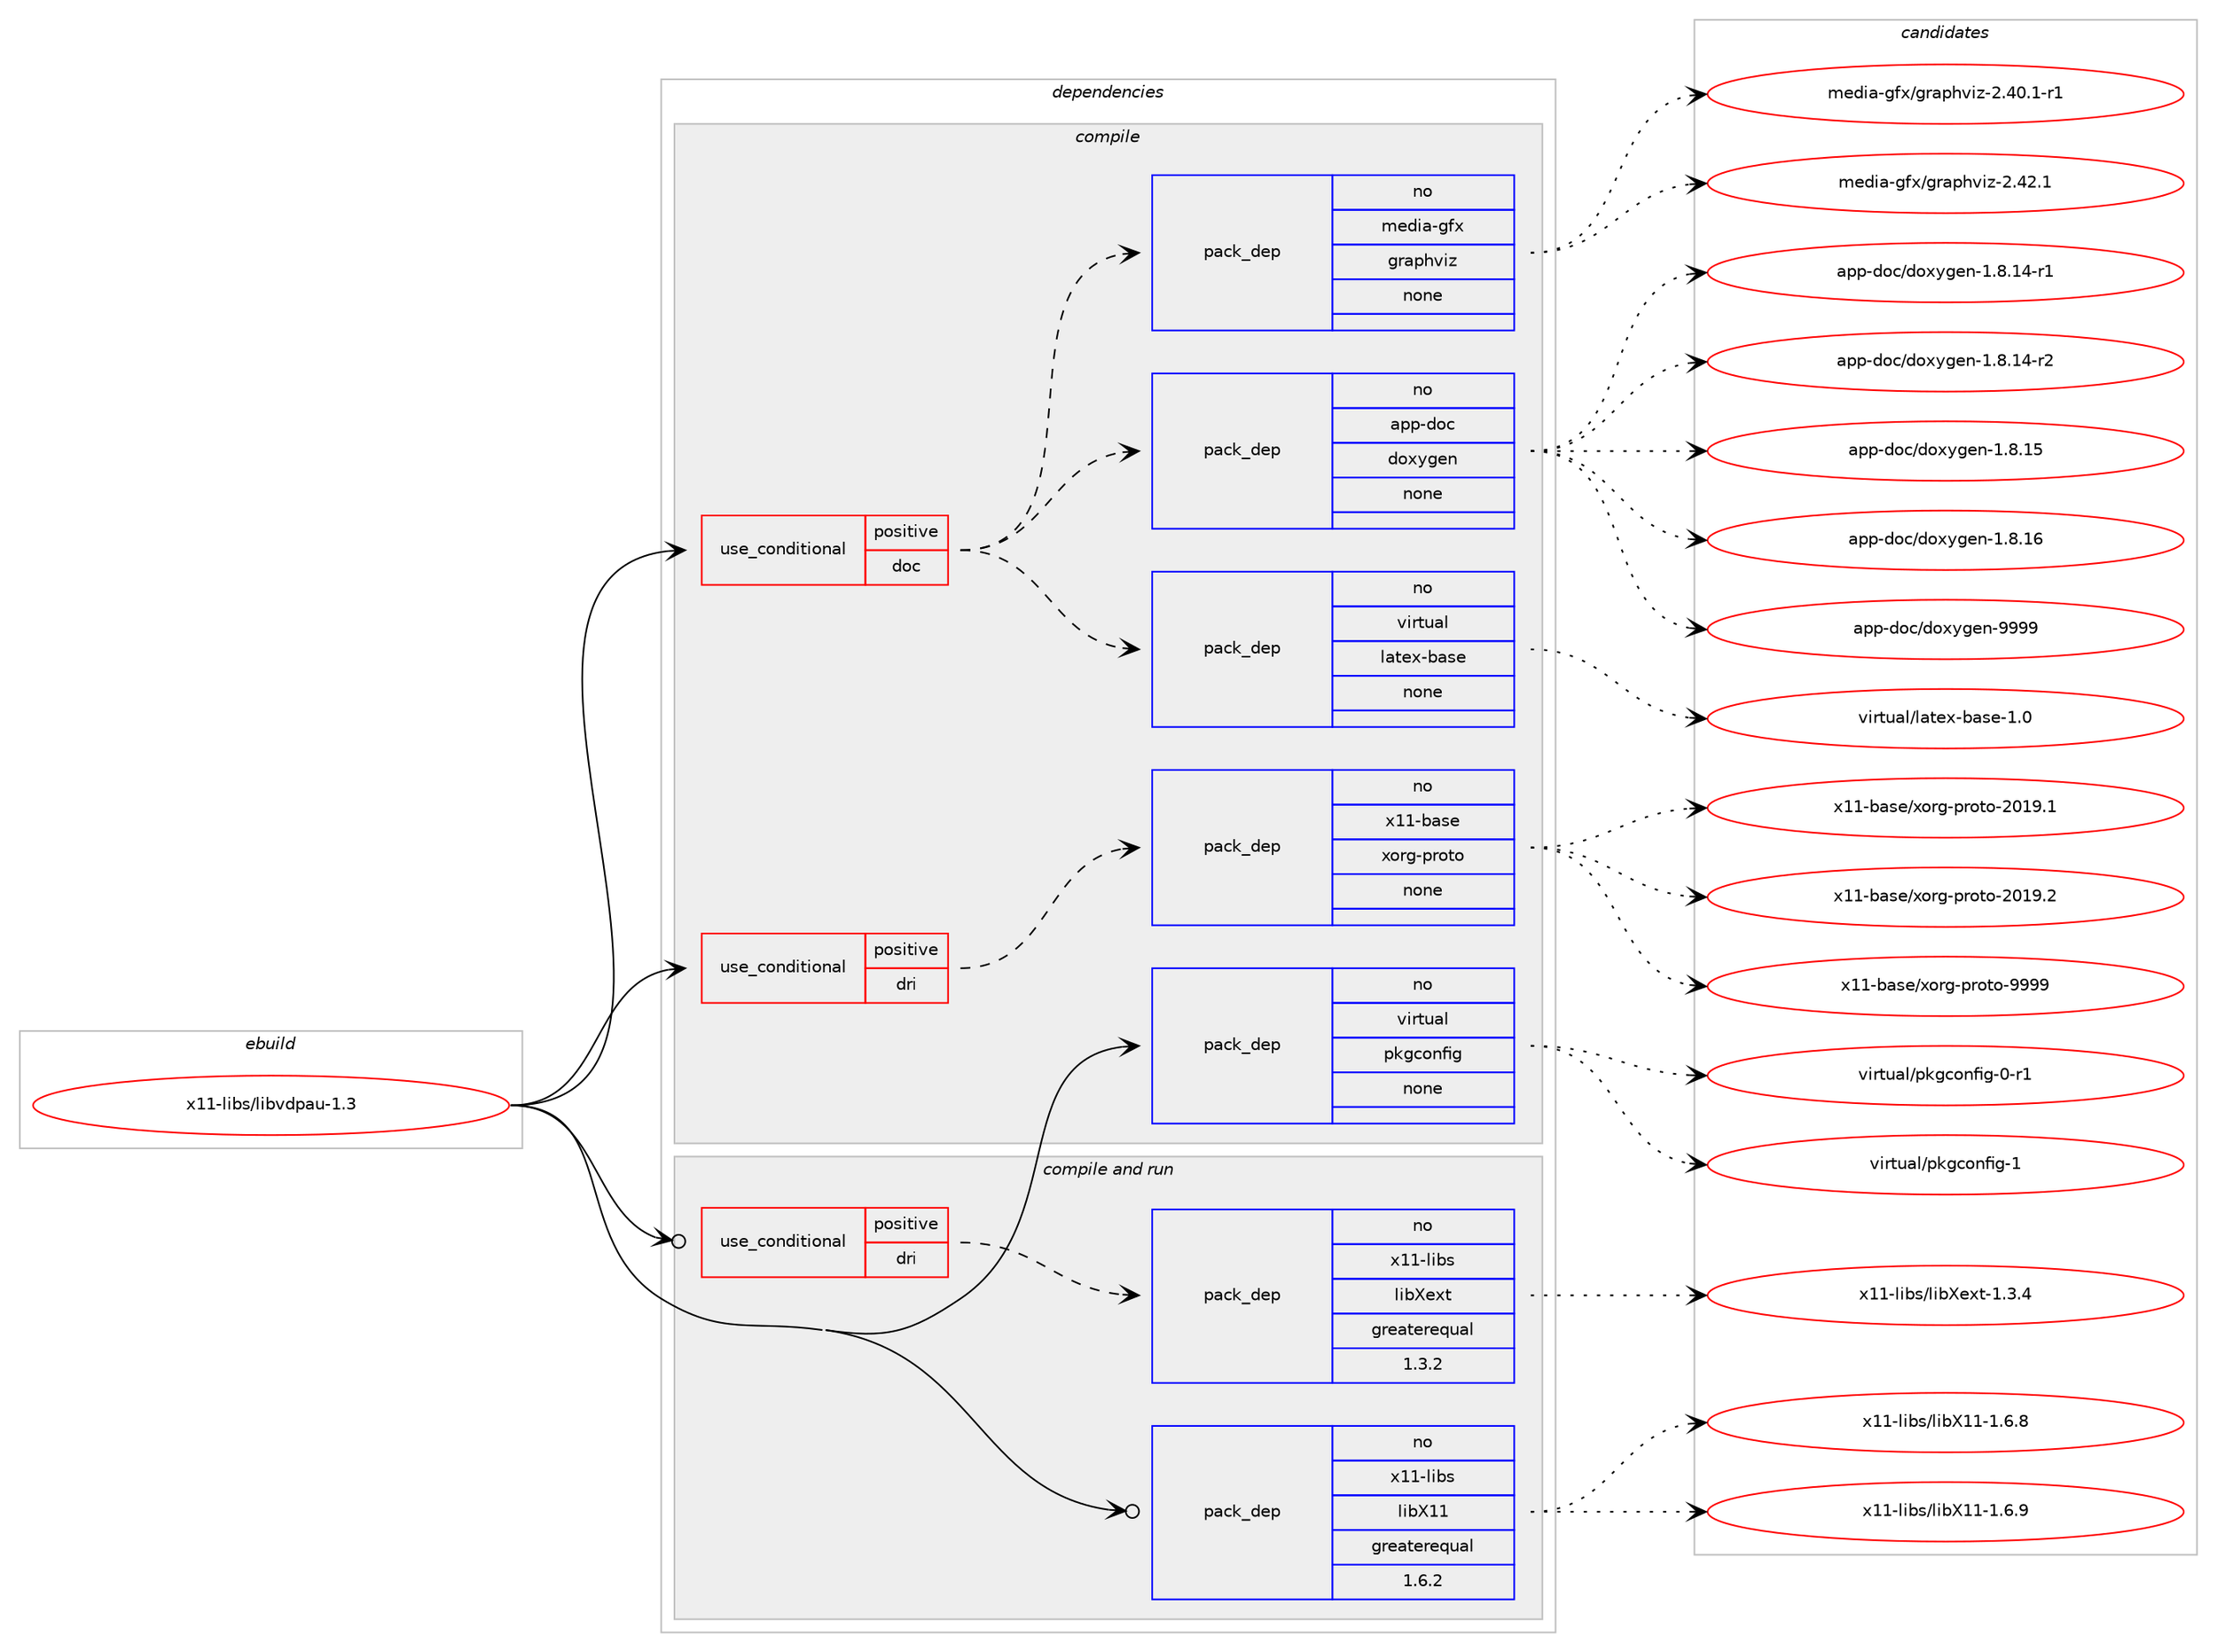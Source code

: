 digraph prolog {

# *************
# Graph options
# *************

newrank=true;
concentrate=true;
compound=true;
graph [rankdir=LR,fontname=Helvetica,fontsize=10,ranksep=1.5];#, ranksep=2.5, nodesep=0.2];
edge  [arrowhead=vee];
node  [fontname=Helvetica,fontsize=10];

# **********
# The ebuild
# **********

subgraph cluster_leftcol {
color=gray;
rank=same;
label=<<i>ebuild</i>>;
id [label="x11-libs/libvdpau-1.3", color=red, width=4, href="../x11-libs/libvdpau-1.3.svg"];
}

# ****************
# The dependencies
# ****************

subgraph cluster_midcol {
color=gray;
label=<<i>dependencies</i>>;
subgraph cluster_compile {
fillcolor="#eeeeee";
style=filled;
label=<<i>compile</i>>;
subgraph cond219478 {
dependency917026 [label=<<TABLE BORDER="0" CELLBORDER="1" CELLSPACING="0" CELLPADDING="4"><TR><TD ROWSPAN="3" CELLPADDING="10">use_conditional</TD></TR><TR><TD>positive</TD></TR><TR><TD>doc</TD></TR></TABLE>>, shape=none, color=red];
subgraph pack680961 {
dependency917027 [label=<<TABLE BORDER="0" CELLBORDER="1" CELLSPACING="0" CELLPADDING="4" WIDTH="220"><TR><TD ROWSPAN="6" CELLPADDING="30">pack_dep</TD></TR><TR><TD WIDTH="110">no</TD></TR><TR><TD>app-doc</TD></TR><TR><TD>doxygen</TD></TR><TR><TD>none</TD></TR><TR><TD></TD></TR></TABLE>>, shape=none, color=blue];
}
dependency917026:e -> dependency917027:w [weight=20,style="dashed",arrowhead="vee"];
subgraph pack680962 {
dependency917028 [label=<<TABLE BORDER="0" CELLBORDER="1" CELLSPACING="0" CELLPADDING="4" WIDTH="220"><TR><TD ROWSPAN="6" CELLPADDING="30">pack_dep</TD></TR><TR><TD WIDTH="110">no</TD></TR><TR><TD>media-gfx</TD></TR><TR><TD>graphviz</TD></TR><TR><TD>none</TD></TR><TR><TD></TD></TR></TABLE>>, shape=none, color=blue];
}
dependency917026:e -> dependency917028:w [weight=20,style="dashed",arrowhead="vee"];
subgraph pack680963 {
dependency917029 [label=<<TABLE BORDER="0" CELLBORDER="1" CELLSPACING="0" CELLPADDING="4" WIDTH="220"><TR><TD ROWSPAN="6" CELLPADDING="30">pack_dep</TD></TR><TR><TD WIDTH="110">no</TD></TR><TR><TD>virtual</TD></TR><TR><TD>latex-base</TD></TR><TR><TD>none</TD></TR><TR><TD></TD></TR></TABLE>>, shape=none, color=blue];
}
dependency917026:e -> dependency917029:w [weight=20,style="dashed",arrowhead="vee"];
}
id:e -> dependency917026:w [weight=20,style="solid",arrowhead="vee"];
subgraph cond219479 {
dependency917030 [label=<<TABLE BORDER="0" CELLBORDER="1" CELLSPACING="0" CELLPADDING="4"><TR><TD ROWSPAN="3" CELLPADDING="10">use_conditional</TD></TR><TR><TD>positive</TD></TR><TR><TD>dri</TD></TR></TABLE>>, shape=none, color=red];
subgraph pack680964 {
dependency917031 [label=<<TABLE BORDER="0" CELLBORDER="1" CELLSPACING="0" CELLPADDING="4" WIDTH="220"><TR><TD ROWSPAN="6" CELLPADDING="30">pack_dep</TD></TR><TR><TD WIDTH="110">no</TD></TR><TR><TD>x11-base</TD></TR><TR><TD>xorg-proto</TD></TR><TR><TD>none</TD></TR><TR><TD></TD></TR></TABLE>>, shape=none, color=blue];
}
dependency917030:e -> dependency917031:w [weight=20,style="dashed",arrowhead="vee"];
}
id:e -> dependency917030:w [weight=20,style="solid",arrowhead="vee"];
subgraph pack680965 {
dependency917032 [label=<<TABLE BORDER="0" CELLBORDER="1" CELLSPACING="0" CELLPADDING="4" WIDTH="220"><TR><TD ROWSPAN="6" CELLPADDING="30">pack_dep</TD></TR><TR><TD WIDTH="110">no</TD></TR><TR><TD>virtual</TD></TR><TR><TD>pkgconfig</TD></TR><TR><TD>none</TD></TR><TR><TD></TD></TR></TABLE>>, shape=none, color=blue];
}
id:e -> dependency917032:w [weight=20,style="solid",arrowhead="vee"];
}
subgraph cluster_compileandrun {
fillcolor="#eeeeee";
style=filled;
label=<<i>compile and run</i>>;
subgraph cond219480 {
dependency917033 [label=<<TABLE BORDER="0" CELLBORDER="1" CELLSPACING="0" CELLPADDING="4"><TR><TD ROWSPAN="3" CELLPADDING="10">use_conditional</TD></TR><TR><TD>positive</TD></TR><TR><TD>dri</TD></TR></TABLE>>, shape=none, color=red];
subgraph pack680966 {
dependency917034 [label=<<TABLE BORDER="0" CELLBORDER="1" CELLSPACING="0" CELLPADDING="4" WIDTH="220"><TR><TD ROWSPAN="6" CELLPADDING="30">pack_dep</TD></TR><TR><TD WIDTH="110">no</TD></TR><TR><TD>x11-libs</TD></TR><TR><TD>libXext</TD></TR><TR><TD>greaterequal</TD></TR><TR><TD>1.3.2</TD></TR></TABLE>>, shape=none, color=blue];
}
dependency917033:e -> dependency917034:w [weight=20,style="dashed",arrowhead="vee"];
}
id:e -> dependency917033:w [weight=20,style="solid",arrowhead="odotvee"];
subgraph pack680967 {
dependency917035 [label=<<TABLE BORDER="0" CELLBORDER="1" CELLSPACING="0" CELLPADDING="4" WIDTH="220"><TR><TD ROWSPAN="6" CELLPADDING="30">pack_dep</TD></TR><TR><TD WIDTH="110">no</TD></TR><TR><TD>x11-libs</TD></TR><TR><TD>libX11</TD></TR><TR><TD>greaterequal</TD></TR><TR><TD>1.6.2</TD></TR></TABLE>>, shape=none, color=blue];
}
id:e -> dependency917035:w [weight=20,style="solid",arrowhead="odotvee"];
}
subgraph cluster_run {
fillcolor="#eeeeee";
style=filled;
label=<<i>run</i>>;
}
}

# **************
# The candidates
# **************

subgraph cluster_choices {
rank=same;
color=gray;
label=<<i>candidates</i>>;

subgraph choice680961 {
color=black;
nodesep=1;
choice97112112451001119947100111120121103101110454946564649524511449 [label="app-doc/doxygen-1.8.14-r1", color=red, width=4,href="../app-doc/doxygen-1.8.14-r1.svg"];
choice97112112451001119947100111120121103101110454946564649524511450 [label="app-doc/doxygen-1.8.14-r2", color=red, width=4,href="../app-doc/doxygen-1.8.14-r2.svg"];
choice9711211245100111994710011112012110310111045494656464953 [label="app-doc/doxygen-1.8.15", color=red, width=4,href="../app-doc/doxygen-1.8.15.svg"];
choice9711211245100111994710011112012110310111045494656464954 [label="app-doc/doxygen-1.8.16", color=red, width=4,href="../app-doc/doxygen-1.8.16.svg"];
choice971121124510011199471001111201211031011104557575757 [label="app-doc/doxygen-9999", color=red, width=4,href="../app-doc/doxygen-9999.svg"];
dependency917027:e -> choice97112112451001119947100111120121103101110454946564649524511449:w [style=dotted,weight="100"];
dependency917027:e -> choice97112112451001119947100111120121103101110454946564649524511450:w [style=dotted,weight="100"];
dependency917027:e -> choice9711211245100111994710011112012110310111045494656464953:w [style=dotted,weight="100"];
dependency917027:e -> choice9711211245100111994710011112012110310111045494656464954:w [style=dotted,weight="100"];
dependency917027:e -> choice971121124510011199471001111201211031011104557575757:w [style=dotted,weight="100"];
}
subgraph choice680962 {
color=black;
nodesep=1;
choice10910110010597451031021204710311497112104118105122455046524846494511449 [label="media-gfx/graphviz-2.40.1-r1", color=red, width=4,href="../media-gfx/graphviz-2.40.1-r1.svg"];
choice1091011001059745103102120471031149711210411810512245504652504649 [label="media-gfx/graphviz-2.42.1", color=red, width=4,href="../media-gfx/graphviz-2.42.1.svg"];
dependency917028:e -> choice10910110010597451031021204710311497112104118105122455046524846494511449:w [style=dotted,weight="100"];
dependency917028:e -> choice1091011001059745103102120471031149711210411810512245504652504649:w [style=dotted,weight="100"];
}
subgraph choice680963 {
color=black;
nodesep=1;
choice11810511411611797108471089711610112045989711510145494648 [label="virtual/latex-base-1.0", color=red, width=4,href="../virtual/latex-base-1.0.svg"];
dependency917029:e -> choice11810511411611797108471089711610112045989711510145494648:w [style=dotted,weight="100"];
}
subgraph choice680964 {
color=black;
nodesep=1;
choice1204949459897115101471201111141034511211411111611145504849574649 [label="x11-base/xorg-proto-2019.1", color=red, width=4,href="../x11-base/xorg-proto-2019.1.svg"];
choice1204949459897115101471201111141034511211411111611145504849574650 [label="x11-base/xorg-proto-2019.2", color=red, width=4,href="../x11-base/xorg-proto-2019.2.svg"];
choice120494945989711510147120111114103451121141111161114557575757 [label="x11-base/xorg-proto-9999", color=red, width=4,href="../x11-base/xorg-proto-9999.svg"];
dependency917031:e -> choice1204949459897115101471201111141034511211411111611145504849574649:w [style=dotted,weight="100"];
dependency917031:e -> choice1204949459897115101471201111141034511211411111611145504849574650:w [style=dotted,weight="100"];
dependency917031:e -> choice120494945989711510147120111114103451121141111161114557575757:w [style=dotted,weight="100"];
}
subgraph choice680965 {
color=black;
nodesep=1;
choice11810511411611797108471121071039911111010210510345484511449 [label="virtual/pkgconfig-0-r1", color=red, width=4,href="../virtual/pkgconfig-0-r1.svg"];
choice1181051141161179710847112107103991111101021051034549 [label="virtual/pkgconfig-1", color=red, width=4,href="../virtual/pkgconfig-1.svg"];
dependency917032:e -> choice11810511411611797108471121071039911111010210510345484511449:w [style=dotted,weight="100"];
dependency917032:e -> choice1181051141161179710847112107103991111101021051034549:w [style=dotted,weight="100"];
}
subgraph choice680966 {
color=black;
nodesep=1;
choice12049494510810598115471081059888101120116454946514652 [label="x11-libs/libXext-1.3.4", color=red, width=4,href="../x11-libs/libXext-1.3.4.svg"];
dependency917034:e -> choice12049494510810598115471081059888101120116454946514652:w [style=dotted,weight="100"];
}
subgraph choice680967 {
color=black;
nodesep=1;
choice120494945108105981154710810598884949454946544656 [label="x11-libs/libX11-1.6.8", color=red, width=4,href="../x11-libs/libX11-1.6.8.svg"];
choice120494945108105981154710810598884949454946544657 [label="x11-libs/libX11-1.6.9", color=red, width=4,href="../x11-libs/libX11-1.6.9.svg"];
dependency917035:e -> choice120494945108105981154710810598884949454946544656:w [style=dotted,weight="100"];
dependency917035:e -> choice120494945108105981154710810598884949454946544657:w [style=dotted,weight="100"];
}
}

}
